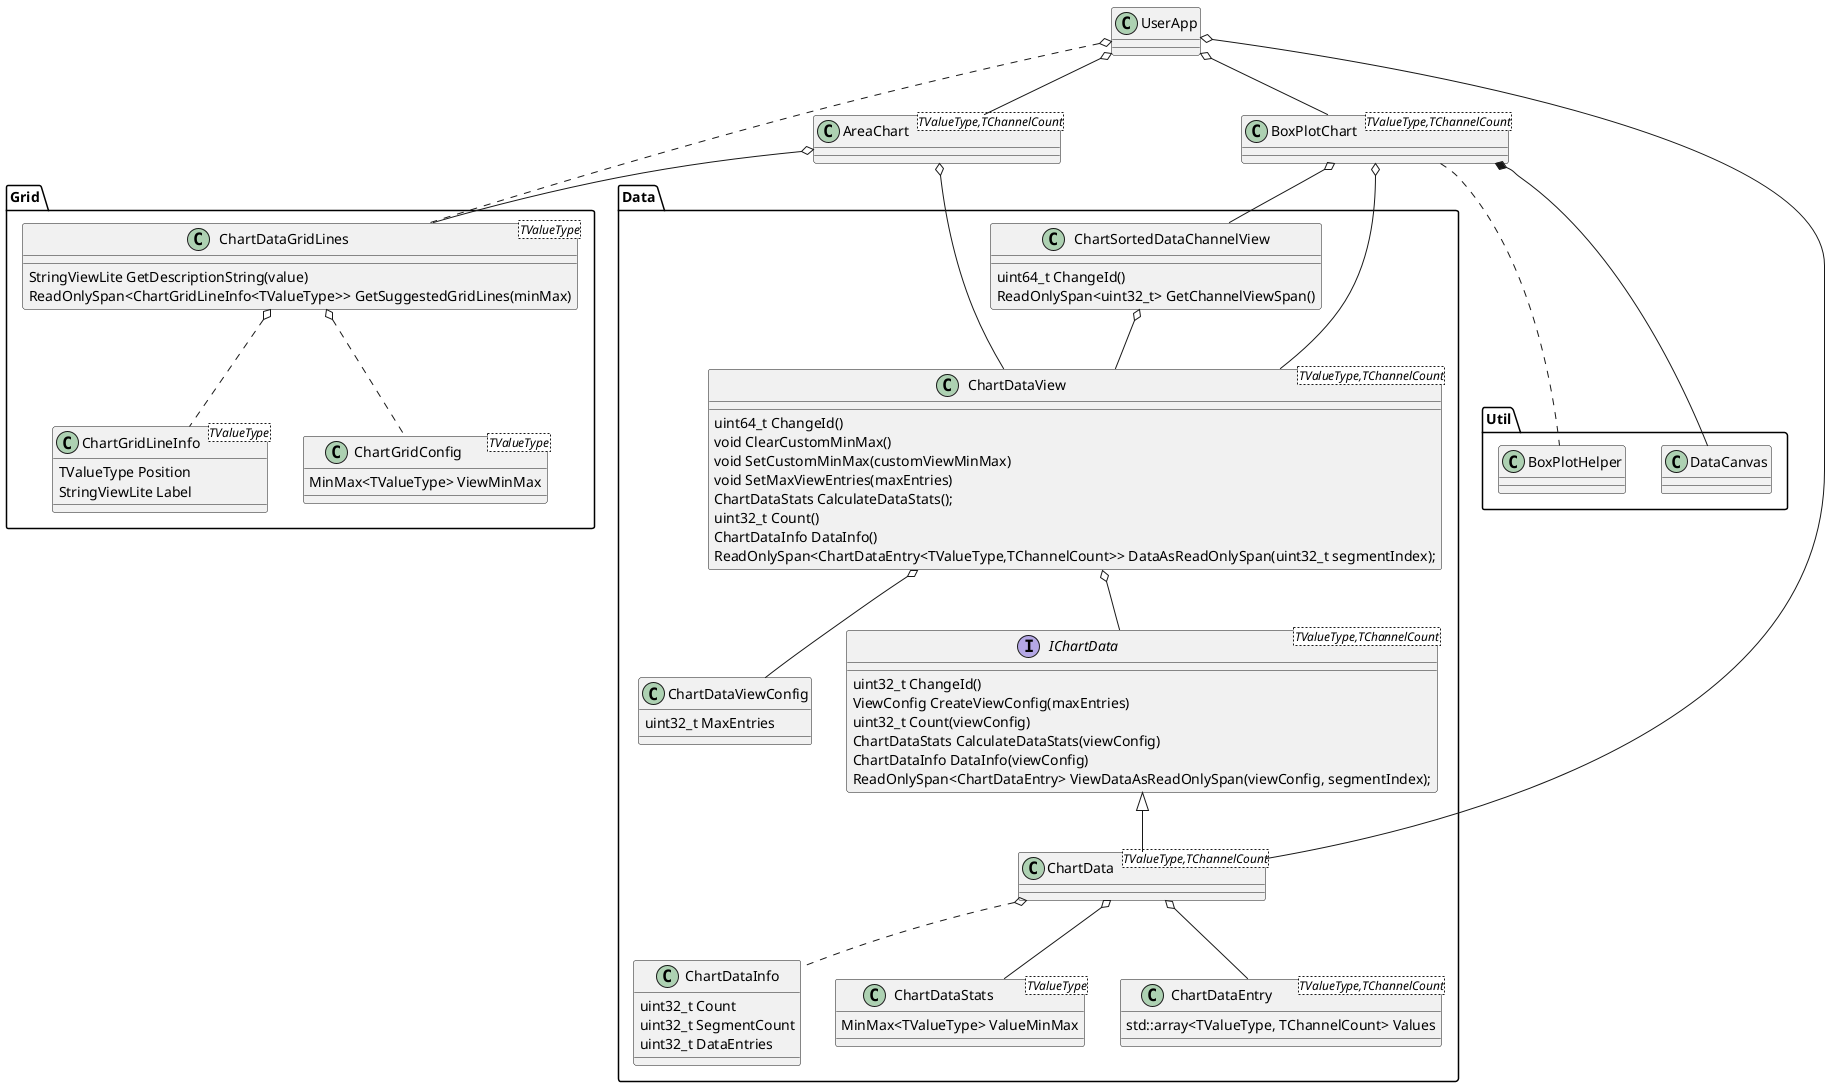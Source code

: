 @startuml FslSimpleUI.Controls.Charts new
scale 1

namespace Data {

    class ChartSortedDataChannelView {
        uint64_t ChangeId()
        ReadOnlySpan<uint32_t> GetChannelViewSpan()
    }

    class ChartDataInfo {
        uint32_t Count
        uint32_t SegmentCount
        uint32_t DataEntries
    }

    class ChartDataViewConfig {
        uint32_t MaxEntries
    }

    class "ChartDataStats<TValueType>" as ChartDataStats_TValueType {
        MinMax<TValueType> ValueMinMax
    }

    class "ChartDataEntry<TValueType,TChannelCount>" as ChartDataEntry_TValueType_TChannelCount {
        std::array<TValueType, TChannelCount> Values
    }

    class "ChartDataView<TValueType,TChannelCount>" as ChartDataView_TValueType_TChannelCount {
        uint64_t ChangeId()
        void ClearCustomMinMax()
        void SetCustomMinMax(customViewMinMax)
        void SetMaxViewEntries(maxEntries)
        ChartDataStats CalculateDataStats();
        uint32_t Count()
        ChartDataInfo DataInfo()
        ReadOnlySpan<ChartDataEntry<TValueType,TChannelCount>> DataAsReadOnlySpan(uint32_t segmentIndex);
    }

    interface "IChartData<TValueType,TChannelCount>" as IChartData_TValueType_TChannelCount {
        uint32_t ChangeId()
        ViewConfig CreateViewConfig(maxEntries)
        uint32_t Count(viewConfig)
        ChartDataStats CalculateDataStats(viewConfig)
        ChartDataInfo DataInfo(viewConfig)
        ReadOnlySpan<ChartDataEntry> ViewDataAsReadOnlySpan(viewConfig, segmentIndex);
    }

   class "ChartData<TValueType,TChannelCount>" as ChartData_TValueType_TChannelCount 


   ChartDataView_TValueType_TChannelCount o-- IChartData_TValueType_TChannelCount
   ChartDataView_TValueType_TChannelCount o-- ChartDataViewConfig

   IChartData_TValueType_TChannelCount <|-- ChartData_TValueType_TChannelCount

   ChartData_TValueType_TChannelCount o.. ChartDataInfo
   ChartData_TValueType_TChannelCount o-- ChartDataEntry_TValueType_TChannelCount
   ChartData_TValueType_TChannelCount o-- ChartDataStats_TValueType

   ChartSortedDataChannelView o-- ChartDataView_TValueType_TChannelCount
}

namespace Grid {
    class "ChartGridLineInfo<TValueType>" as ChartGridLineInfo_TValueType {
        TValueType Position
        StringViewLite Label
    }

    class "ChartGridConfig<TValueType>" as ChartGridConfig_TValueType {
        MinMax<TValueType> ViewMinMax
    }


    class "ChartDataGridLines<TValueType>" as ChartDataGridLines_TValueType {
        StringViewLite GetDescriptionString(value)
        ReadOnlySpan<ChartGridLineInfo<TValueType>> GetSuggestedGridLines(minMax)
    }

    ChartDataGridLines_TValueType o.. ChartGridLineInfo_TValueType
    ChartDataGridLines_TValueType o.. ChartGridConfig_TValueType
}

namespace Util {
    class BoxPlotHelper
    class DataCanvas
}


class "AreaChart<TValueType,TChannelCount>" as AreaChart_TValueType_TChannelCount
class "BoxPlotChart<TValueType,TChannelCount>" as BoxPlotChart_TValueType_TChannelCount

AreaChart_TValueType_TChannelCount o-- Data.ChartDataView_TValueType_TChannelCount
AreaChart_TValueType_TChannelCount o-- Grid.ChartDataGridLines_TValueType

BoxPlotChart_TValueType_TChannelCount o-- Data.ChartDataView_TValueType_TChannelCount
BoxPlotChart_TValueType_TChannelCount o-- Data.ChartSortedDataChannelView
BoxPlotChart_TValueType_TChannelCount .-- Util.BoxPlotHelper
BoxPlotChart_TValueType_TChannelCount *-- Util.DataCanvas

class UserApp
UserApp o-- Data.ChartData_TValueType_TChannelCount
UserApp o.. Grid.ChartDataGridLines_TValueType
UserApp o-- AreaChart_TValueType_TChannelCount
UserApp o-- BoxPlotChart_TValueType_TChannelCount


@enduml